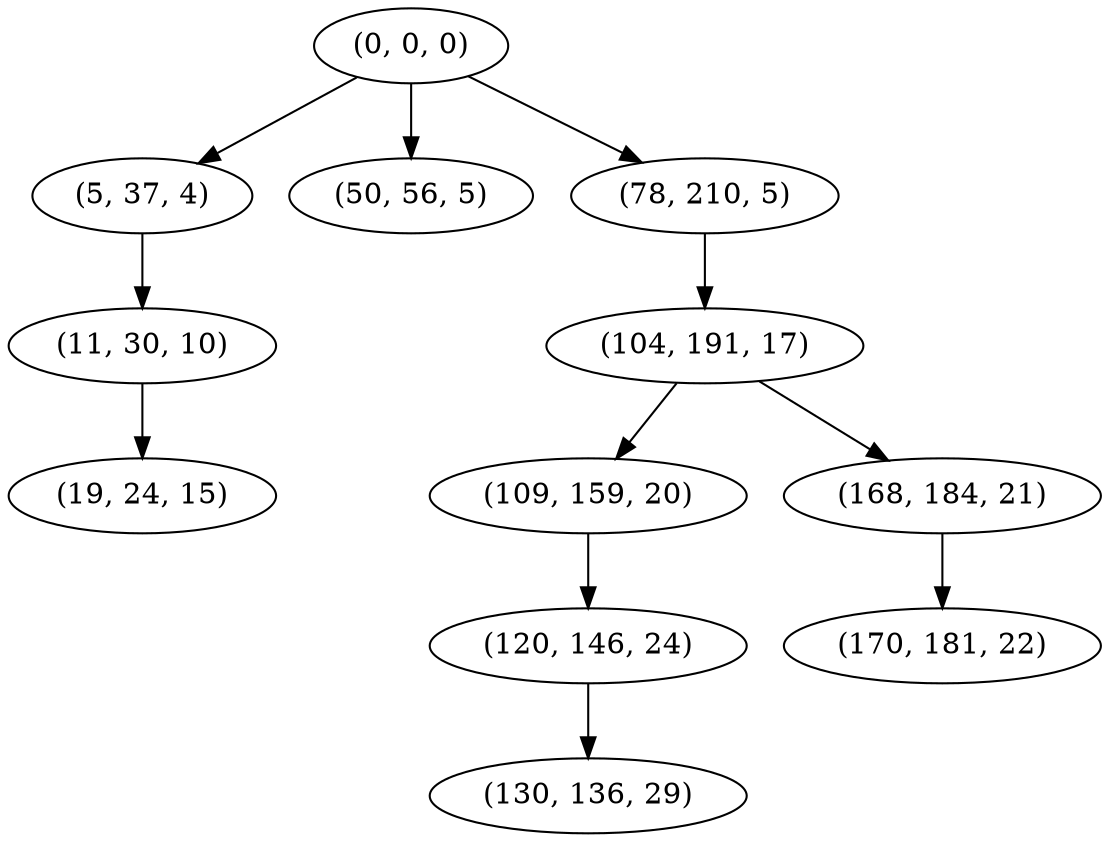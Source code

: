 digraph tree {
    "(0, 0, 0)";
    "(5, 37, 4)";
    "(11, 30, 10)";
    "(19, 24, 15)";
    "(50, 56, 5)";
    "(78, 210, 5)";
    "(104, 191, 17)";
    "(109, 159, 20)";
    "(120, 146, 24)";
    "(130, 136, 29)";
    "(168, 184, 21)";
    "(170, 181, 22)";
    "(0, 0, 0)" -> "(5, 37, 4)";
    "(0, 0, 0)" -> "(50, 56, 5)";
    "(0, 0, 0)" -> "(78, 210, 5)";
    "(5, 37, 4)" -> "(11, 30, 10)";
    "(11, 30, 10)" -> "(19, 24, 15)";
    "(78, 210, 5)" -> "(104, 191, 17)";
    "(104, 191, 17)" -> "(109, 159, 20)";
    "(104, 191, 17)" -> "(168, 184, 21)";
    "(109, 159, 20)" -> "(120, 146, 24)";
    "(120, 146, 24)" -> "(130, 136, 29)";
    "(168, 184, 21)" -> "(170, 181, 22)";
}
